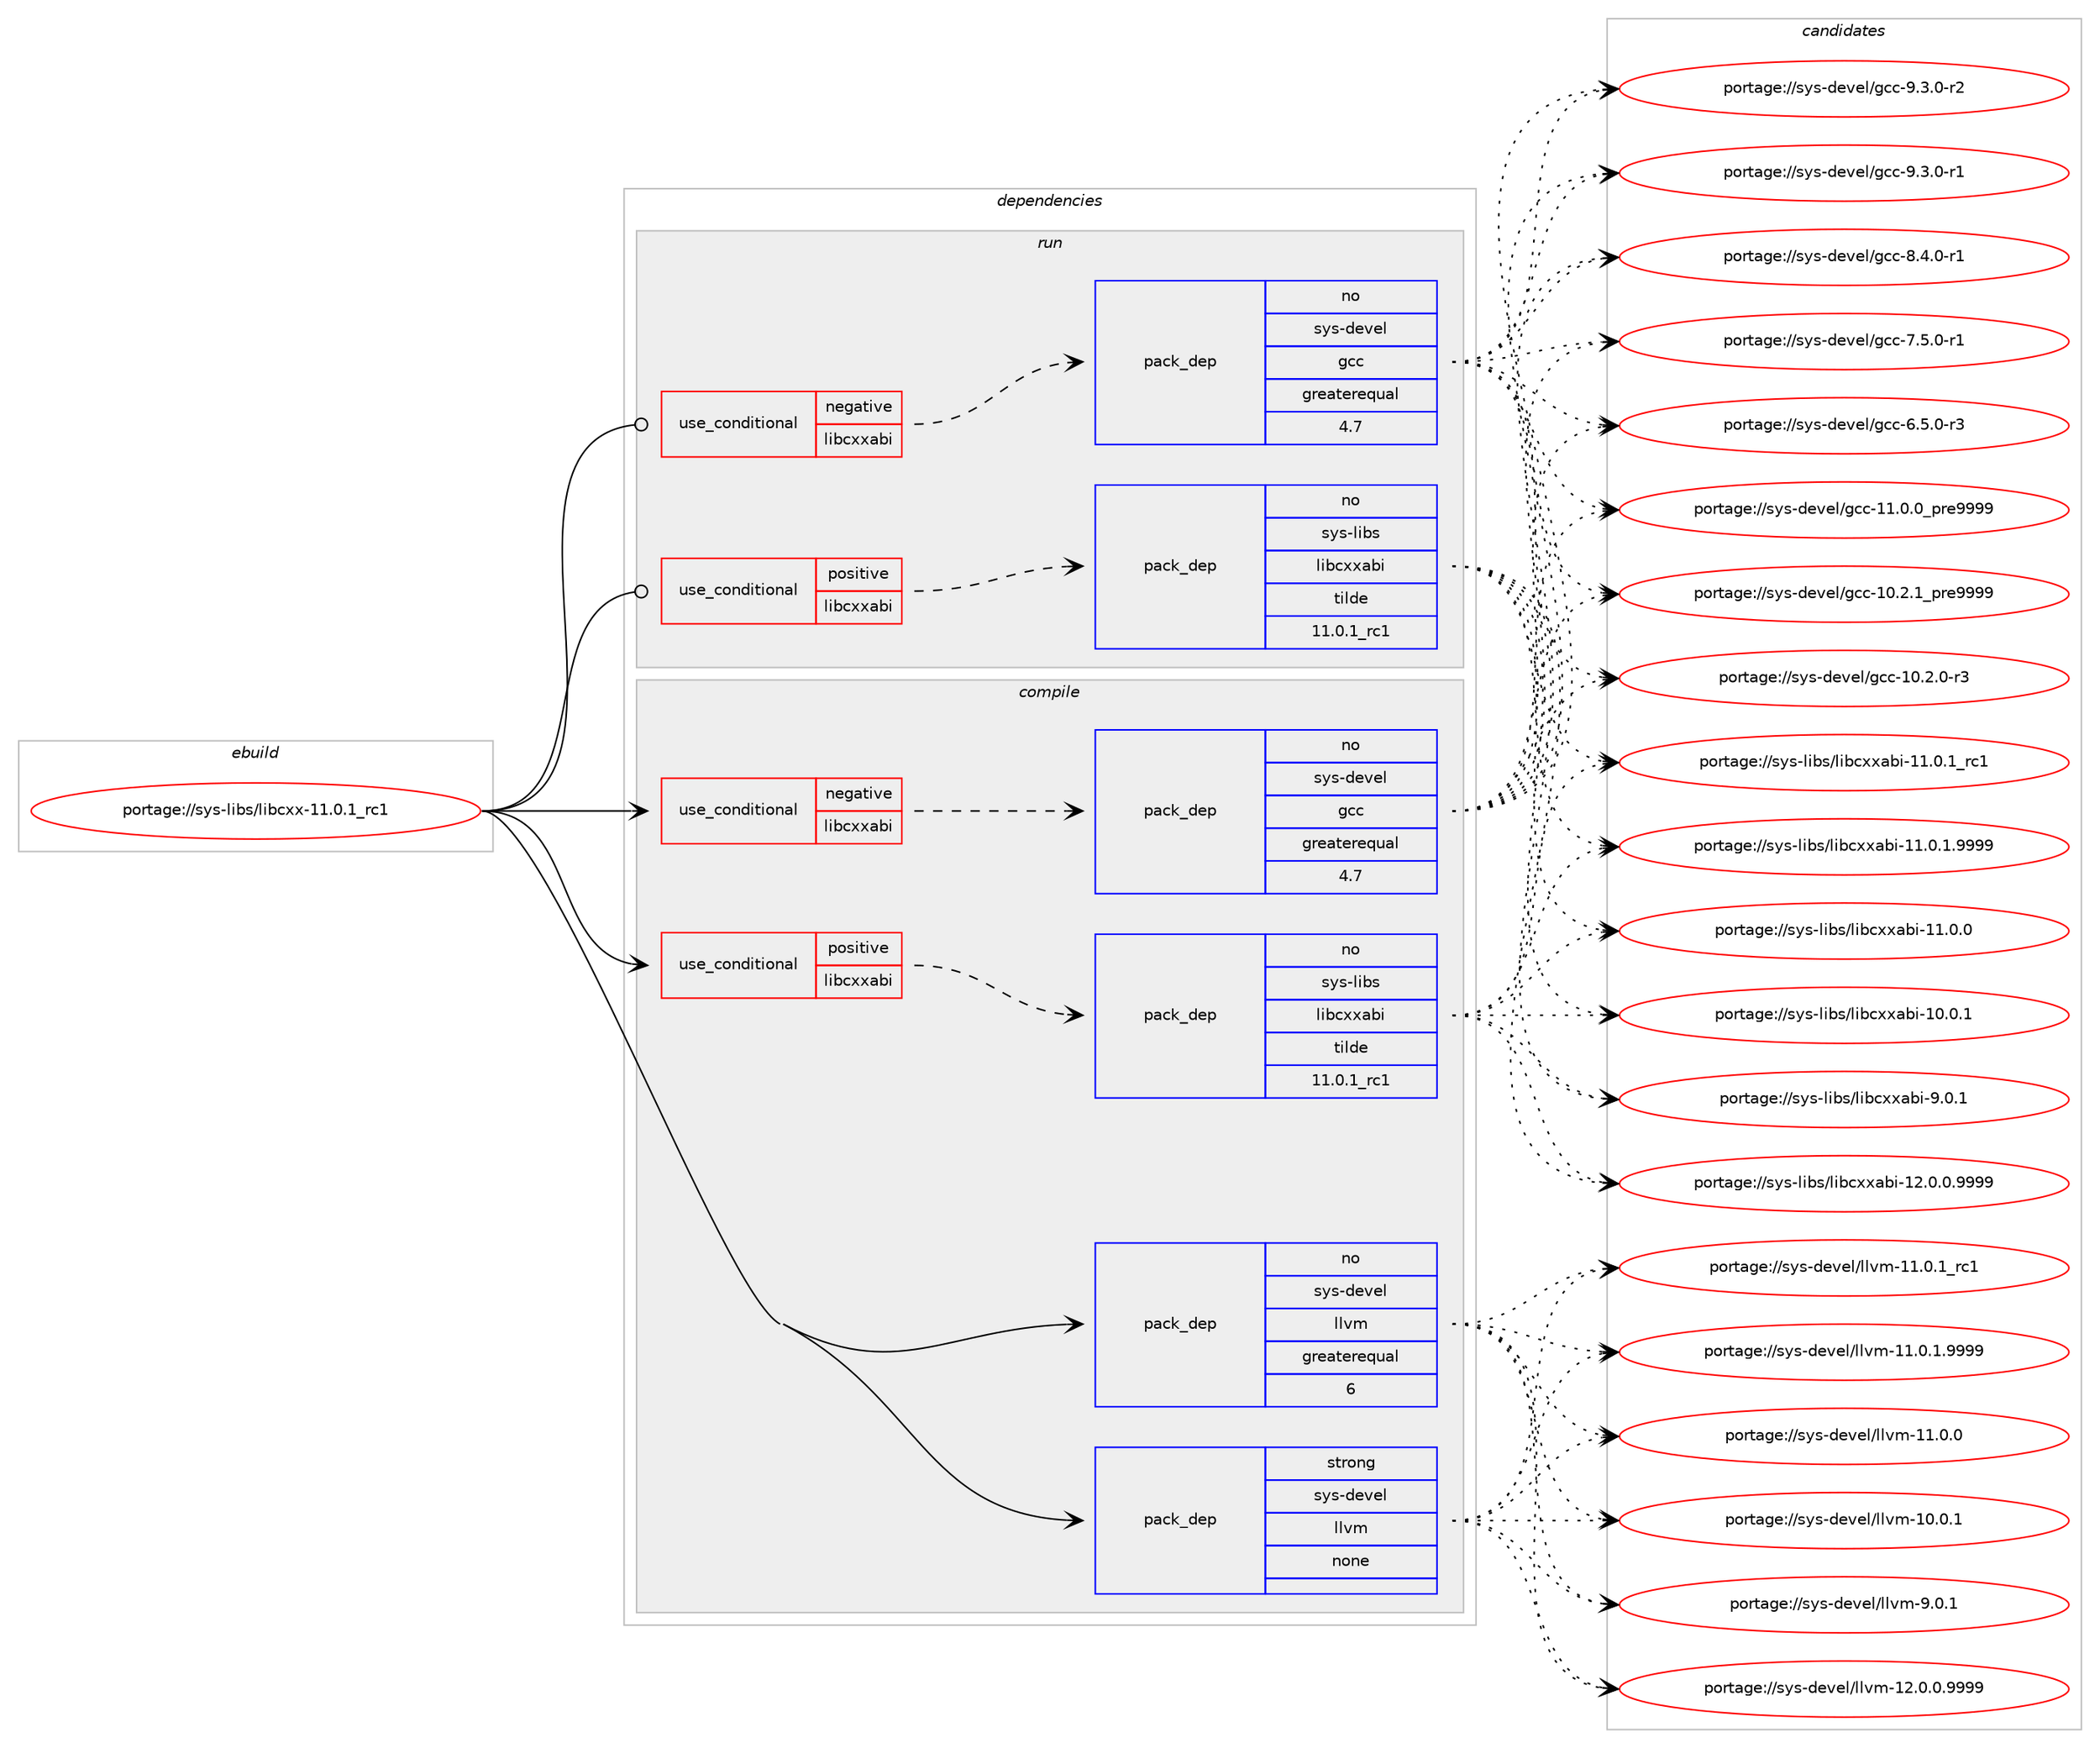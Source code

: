 digraph prolog {

# *************
# Graph options
# *************

newrank=true;
concentrate=true;
compound=true;
graph [rankdir=LR,fontname=Helvetica,fontsize=10,ranksep=1.5];#, ranksep=2.5, nodesep=0.2];
edge  [arrowhead=vee];
node  [fontname=Helvetica,fontsize=10];

# **********
# The ebuild
# **********

subgraph cluster_leftcol {
color=gray;
rank=same;
label=<<i>ebuild</i>>;
id [label="portage://sys-libs/libcxx-11.0.1_rc1", color=red, width=4, href="../sys-libs/libcxx-11.0.1_rc1.svg"];
}

# ****************
# The dependencies
# ****************

subgraph cluster_midcol {
color=gray;
label=<<i>dependencies</i>>;
subgraph cluster_compile {
fillcolor="#eeeeee";
style=filled;
label=<<i>compile</i>>;
subgraph cond105 {
dependency1349 [label=<<TABLE BORDER="0" CELLBORDER="1" CELLSPACING="0" CELLPADDING="4"><TR><TD ROWSPAN="3" CELLPADDING="10">use_conditional</TD></TR><TR><TD>negative</TD></TR><TR><TD>libcxxabi</TD></TR></TABLE>>, shape=none, color=red];
subgraph pack1212 {
dependency1350 [label=<<TABLE BORDER="0" CELLBORDER="1" CELLSPACING="0" CELLPADDING="4" WIDTH="220"><TR><TD ROWSPAN="6" CELLPADDING="30">pack_dep</TD></TR><TR><TD WIDTH="110">no</TD></TR><TR><TD>sys-devel</TD></TR><TR><TD>gcc</TD></TR><TR><TD>greaterequal</TD></TR><TR><TD>4.7</TD></TR></TABLE>>, shape=none, color=blue];
}
dependency1349:e -> dependency1350:w [weight=20,style="dashed",arrowhead="vee"];
}
id:e -> dependency1349:w [weight=20,style="solid",arrowhead="vee"];
subgraph cond106 {
dependency1351 [label=<<TABLE BORDER="0" CELLBORDER="1" CELLSPACING="0" CELLPADDING="4"><TR><TD ROWSPAN="3" CELLPADDING="10">use_conditional</TD></TR><TR><TD>positive</TD></TR><TR><TD>libcxxabi</TD></TR></TABLE>>, shape=none, color=red];
subgraph pack1213 {
dependency1352 [label=<<TABLE BORDER="0" CELLBORDER="1" CELLSPACING="0" CELLPADDING="4" WIDTH="220"><TR><TD ROWSPAN="6" CELLPADDING="30">pack_dep</TD></TR><TR><TD WIDTH="110">no</TD></TR><TR><TD>sys-libs</TD></TR><TR><TD>libcxxabi</TD></TR><TR><TD>tilde</TD></TR><TR><TD>11.0.1_rc1</TD></TR></TABLE>>, shape=none, color=blue];
}
dependency1351:e -> dependency1352:w [weight=20,style="dashed",arrowhead="vee"];
}
id:e -> dependency1351:w [weight=20,style="solid",arrowhead="vee"];
subgraph pack1214 {
dependency1353 [label=<<TABLE BORDER="0" CELLBORDER="1" CELLSPACING="0" CELLPADDING="4" WIDTH="220"><TR><TD ROWSPAN="6" CELLPADDING="30">pack_dep</TD></TR><TR><TD WIDTH="110">no</TD></TR><TR><TD>sys-devel</TD></TR><TR><TD>llvm</TD></TR><TR><TD>greaterequal</TD></TR><TR><TD>6</TD></TR></TABLE>>, shape=none, color=blue];
}
id:e -> dependency1353:w [weight=20,style="solid",arrowhead="vee"];
subgraph pack1215 {
dependency1354 [label=<<TABLE BORDER="0" CELLBORDER="1" CELLSPACING="0" CELLPADDING="4" WIDTH="220"><TR><TD ROWSPAN="6" CELLPADDING="30">pack_dep</TD></TR><TR><TD WIDTH="110">strong</TD></TR><TR><TD>sys-devel</TD></TR><TR><TD>llvm</TD></TR><TR><TD>none</TD></TR><TR><TD></TD></TR></TABLE>>, shape=none, color=blue];
}
id:e -> dependency1354:w [weight=20,style="solid",arrowhead="vee"];
}
subgraph cluster_compileandrun {
fillcolor="#eeeeee";
style=filled;
label=<<i>compile and run</i>>;
}
subgraph cluster_run {
fillcolor="#eeeeee";
style=filled;
label=<<i>run</i>>;
subgraph cond107 {
dependency1355 [label=<<TABLE BORDER="0" CELLBORDER="1" CELLSPACING="0" CELLPADDING="4"><TR><TD ROWSPAN="3" CELLPADDING="10">use_conditional</TD></TR><TR><TD>negative</TD></TR><TR><TD>libcxxabi</TD></TR></TABLE>>, shape=none, color=red];
subgraph pack1216 {
dependency1356 [label=<<TABLE BORDER="0" CELLBORDER="1" CELLSPACING="0" CELLPADDING="4" WIDTH="220"><TR><TD ROWSPAN="6" CELLPADDING="30">pack_dep</TD></TR><TR><TD WIDTH="110">no</TD></TR><TR><TD>sys-devel</TD></TR><TR><TD>gcc</TD></TR><TR><TD>greaterequal</TD></TR><TR><TD>4.7</TD></TR></TABLE>>, shape=none, color=blue];
}
dependency1355:e -> dependency1356:w [weight=20,style="dashed",arrowhead="vee"];
}
id:e -> dependency1355:w [weight=20,style="solid",arrowhead="odot"];
subgraph cond108 {
dependency1357 [label=<<TABLE BORDER="0" CELLBORDER="1" CELLSPACING="0" CELLPADDING="4"><TR><TD ROWSPAN="3" CELLPADDING="10">use_conditional</TD></TR><TR><TD>positive</TD></TR><TR><TD>libcxxabi</TD></TR></TABLE>>, shape=none, color=red];
subgraph pack1217 {
dependency1358 [label=<<TABLE BORDER="0" CELLBORDER="1" CELLSPACING="0" CELLPADDING="4" WIDTH="220"><TR><TD ROWSPAN="6" CELLPADDING="30">pack_dep</TD></TR><TR><TD WIDTH="110">no</TD></TR><TR><TD>sys-libs</TD></TR><TR><TD>libcxxabi</TD></TR><TR><TD>tilde</TD></TR><TR><TD>11.0.1_rc1</TD></TR></TABLE>>, shape=none, color=blue];
}
dependency1357:e -> dependency1358:w [weight=20,style="dashed",arrowhead="vee"];
}
id:e -> dependency1357:w [weight=20,style="solid",arrowhead="odot"];
}
}

# **************
# The candidates
# **************

subgraph cluster_choices {
rank=same;
color=gray;
label=<<i>candidates</i>>;

subgraph choice1212 {
color=black;
nodesep=1;
choice115121115451001011181011084710399994557465146484511450 [label="portage://sys-devel/gcc-9.3.0-r2", color=red, width=4,href="../sys-devel/gcc-9.3.0-r2.svg"];
choice115121115451001011181011084710399994557465146484511449 [label="portage://sys-devel/gcc-9.3.0-r1", color=red, width=4,href="../sys-devel/gcc-9.3.0-r1.svg"];
choice115121115451001011181011084710399994556465246484511449 [label="portage://sys-devel/gcc-8.4.0-r1", color=red, width=4,href="../sys-devel/gcc-8.4.0-r1.svg"];
choice115121115451001011181011084710399994555465346484511449 [label="portage://sys-devel/gcc-7.5.0-r1", color=red, width=4,href="../sys-devel/gcc-7.5.0-r1.svg"];
choice115121115451001011181011084710399994554465346484511451 [label="portage://sys-devel/gcc-6.5.0-r3", color=red, width=4,href="../sys-devel/gcc-6.5.0-r3.svg"];
choice11512111545100101118101108471039999454949464846489511211410157575757 [label="portage://sys-devel/gcc-11.0.0_pre9999", color=red, width=4,href="../sys-devel/gcc-11.0.0_pre9999.svg"];
choice11512111545100101118101108471039999454948465046499511211410157575757 [label="portage://sys-devel/gcc-10.2.1_pre9999", color=red, width=4,href="../sys-devel/gcc-10.2.1_pre9999.svg"];
choice11512111545100101118101108471039999454948465046484511451 [label="portage://sys-devel/gcc-10.2.0-r3", color=red, width=4,href="../sys-devel/gcc-10.2.0-r3.svg"];
dependency1350:e -> choice115121115451001011181011084710399994557465146484511450:w [style=dotted,weight="100"];
dependency1350:e -> choice115121115451001011181011084710399994557465146484511449:w [style=dotted,weight="100"];
dependency1350:e -> choice115121115451001011181011084710399994556465246484511449:w [style=dotted,weight="100"];
dependency1350:e -> choice115121115451001011181011084710399994555465346484511449:w [style=dotted,weight="100"];
dependency1350:e -> choice115121115451001011181011084710399994554465346484511451:w [style=dotted,weight="100"];
dependency1350:e -> choice11512111545100101118101108471039999454949464846489511211410157575757:w [style=dotted,weight="100"];
dependency1350:e -> choice11512111545100101118101108471039999454948465046499511211410157575757:w [style=dotted,weight="100"];
dependency1350:e -> choice11512111545100101118101108471039999454948465046484511451:w [style=dotted,weight="100"];
}
subgraph choice1213 {
color=black;
nodesep=1;
choice11512111545108105981154710810598991201209798105455746484649 [label="portage://sys-libs/libcxxabi-9.0.1", color=red, width=4,href="../sys-libs/libcxxabi-9.0.1.svg"];
choice11512111545108105981154710810598991201209798105454950464846484657575757 [label="portage://sys-libs/libcxxabi-12.0.0.9999", color=red, width=4,href="../sys-libs/libcxxabi-12.0.0.9999.svg"];
choice1151211154510810598115471081059899120120979810545494946484649951149949 [label="portage://sys-libs/libcxxabi-11.0.1_rc1", color=red, width=4,href="../sys-libs/libcxxabi-11.0.1_rc1.svg"];
choice11512111545108105981154710810598991201209798105454949464846494657575757 [label="portage://sys-libs/libcxxabi-11.0.1.9999", color=red, width=4,href="../sys-libs/libcxxabi-11.0.1.9999.svg"];
choice1151211154510810598115471081059899120120979810545494946484648 [label="portage://sys-libs/libcxxabi-11.0.0", color=red, width=4,href="../sys-libs/libcxxabi-11.0.0.svg"];
choice1151211154510810598115471081059899120120979810545494846484649 [label="portage://sys-libs/libcxxabi-10.0.1", color=red, width=4,href="../sys-libs/libcxxabi-10.0.1.svg"];
dependency1352:e -> choice11512111545108105981154710810598991201209798105455746484649:w [style=dotted,weight="100"];
dependency1352:e -> choice11512111545108105981154710810598991201209798105454950464846484657575757:w [style=dotted,weight="100"];
dependency1352:e -> choice1151211154510810598115471081059899120120979810545494946484649951149949:w [style=dotted,weight="100"];
dependency1352:e -> choice11512111545108105981154710810598991201209798105454949464846494657575757:w [style=dotted,weight="100"];
dependency1352:e -> choice1151211154510810598115471081059899120120979810545494946484648:w [style=dotted,weight="100"];
dependency1352:e -> choice1151211154510810598115471081059899120120979810545494846484649:w [style=dotted,weight="100"];
}
subgraph choice1214 {
color=black;
nodesep=1;
choice1151211154510010111810110847108108118109455746484649 [label="portage://sys-devel/llvm-9.0.1", color=red, width=4,href="../sys-devel/llvm-9.0.1.svg"];
choice1151211154510010111810110847108108118109454950464846484657575757 [label="portage://sys-devel/llvm-12.0.0.9999", color=red, width=4,href="../sys-devel/llvm-12.0.0.9999.svg"];
choice115121115451001011181011084710810811810945494946484649951149949 [label="portage://sys-devel/llvm-11.0.1_rc1", color=red, width=4,href="../sys-devel/llvm-11.0.1_rc1.svg"];
choice1151211154510010111810110847108108118109454949464846494657575757 [label="portage://sys-devel/llvm-11.0.1.9999", color=red, width=4,href="../sys-devel/llvm-11.0.1.9999.svg"];
choice115121115451001011181011084710810811810945494946484648 [label="portage://sys-devel/llvm-11.0.0", color=red, width=4,href="../sys-devel/llvm-11.0.0.svg"];
choice115121115451001011181011084710810811810945494846484649 [label="portage://sys-devel/llvm-10.0.1", color=red, width=4,href="../sys-devel/llvm-10.0.1.svg"];
dependency1353:e -> choice1151211154510010111810110847108108118109455746484649:w [style=dotted,weight="100"];
dependency1353:e -> choice1151211154510010111810110847108108118109454950464846484657575757:w [style=dotted,weight="100"];
dependency1353:e -> choice115121115451001011181011084710810811810945494946484649951149949:w [style=dotted,weight="100"];
dependency1353:e -> choice1151211154510010111810110847108108118109454949464846494657575757:w [style=dotted,weight="100"];
dependency1353:e -> choice115121115451001011181011084710810811810945494946484648:w [style=dotted,weight="100"];
dependency1353:e -> choice115121115451001011181011084710810811810945494846484649:w [style=dotted,weight="100"];
}
subgraph choice1215 {
color=black;
nodesep=1;
choice1151211154510010111810110847108108118109455746484649 [label="portage://sys-devel/llvm-9.0.1", color=red, width=4,href="../sys-devel/llvm-9.0.1.svg"];
choice1151211154510010111810110847108108118109454950464846484657575757 [label="portage://sys-devel/llvm-12.0.0.9999", color=red, width=4,href="../sys-devel/llvm-12.0.0.9999.svg"];
choice115121115451001011181011084710810811810945494946484649951149949 [label="portage://sys-devel/llvm-11.0.1_rc1", color=red, width=4,href="../sys-devel/llvm-11.0.1_rc1.svg"];
choice1151211154510010111810110847108108118109454949464846494657575757 [label="portage://sys-devel/llvm-11.0.1.9999", color=red, width=4,href="../sys-devel/llvm-11.0.1.9999.svg"];
choice115121115451001011181011084710810811810945494946484648 [label="portage://sys-devel/llvm-11.0.0", color=red, width=4,href="../sys-devel/llvm-11.0.0.svg"];
choice115121115451001011181011084710810811810945494846484649 [label="portage://sys-devel/llvm-10.0.1", color=red, width=4,href="../sys-devel/llvm-10.0.1.svg"];
dependency1354:e -> choice1151211154510010111810110847108108118109455746484649:w [style=dotted,weight="100"];
dependency1354:e -> choice1151211154510010111810110847108108118109454950464846484657575757:w [style=dotted,weight="100"];
dependency1354:e -> choice115121115451001011181011084710810811810945494946484649951149949:w [style=dotted,weight="100"];
dependency1354:e -> choice1151211154510010111810110847108108118109454949464846494657575757:w [style=dotted,weight="100"];
dependency1354:e -> choice115121115451001011181011084710810811810945494946484648:w [style=dotted,weight="100"];
dependency1354:e -> choice115121115451001011181011084710810811810945494846484649:w [style=dotted,weight="100"];
}
subgraph choice1216 {
color=black;
nodesep=1;
choice115121115451001011181011084710399994557465146484511450 [label="portage://sys-devel/gcc-9.3.0-r2", color=red, width=4,href="../sys-devel/gcc-9.3.0-r2.svg"];
choice115121115451001011181011084710399994557465146484511449 [label="portage://sys-devel/gcc-9.3.0-r1", color=red, width=4,href="../sys-devel/gcc-9.3.0-r1.svg"];
choice115121115451001011181011084710399994556465246484511449 [label="portage://sys-devel/gcc-8.4.0-r1", color=red, width=4,href="../sys-devel/gcc-8.4.0-r1.svg"];
choice115121115451001011181011084710399994555465346484511449 [label="portage://sys-devel/gcc-7.5.0-r1", color=red, width=4,href="../sys-devel/gcc-7.5.0-r1.svg"];
choice115121115451001011181011084710399994554465346484511451 [label="portage://sys-devel/gcc-6.5.0-r3", color=red, width=4,href="../sys-devel/gcc-6.5.0-r3.svg"];
choice11512111545100101118101108471039999454949464846489511211410157575757 [label="portage://sys-devel/gcc-11.0.0_pre9999", color=red, width=4,href="../sys-devel/gcc-11.0.0_pre9999.svg"];
choice11512111545100101118101108471039999454948465046499511211410157575757 [label="portage://sys-devel/gcc-10.2.1_pre9999", color=red, width=4,href="../sys-devel/gcc-10.2.1_pre9999.svg"];
choice11512111545100101118101108471039999454948465046484511451 [label="portage://sys-devel/gcc-10.2.0-r3", color=red, width=4,href="../sys-devel/gcc-10.2.0-r3.svg"];
dependency1356:e -> choice115121115451001011181011084710399994557465146484511450:w [style=dotted,weight="100"];
dependency1356:e -> choice115121115451001011181011084710399994557465146484511449:w [style=dotted,weight="100"];
dependency1356:e -> choice115121115451001011181011084710399994556465246484511449:w [style=dotted,weight="100"];
dependency1356:e -> choice115121115451001011181011084710399994555465346484511449:w [style=dotted,weight="100"];
dependency1356:e -> choice115121115451001011181011084710399994554465346484511451:w [style=dotted,weight="100"];
dependency1356:e -> choice11512111545100101118101108471039999454949464846489511211410157575757:w [style=dotted,weight="100"];
dependency1356:e -> choice11512111545100101118101108471039999454948465046499511211410157575757:w [style=dotted,weight="100"];
dependency1356:e -> choice11512111545100101118101108471039999454948465046484511451:w [style=dotted,weight="100"];
}
subgraph choice1217 {
color=black;
nodesep=1;
choice11512111545108105981154710810598991201209798105455746484649 [label="portage://sys-libs/libcxxabi-9.0.1", color=red, width=4,href="../sys-libs/libcxxabi-9.0.1.svg"];
choice11512111545108105981154710810598991201209798105454950464846484657575757 [label="portage://sys-libs/libcxxabi-12.0.0.9999", color=red, width=4,href="../sys-libs/libcxxabi-12.0.0.9999.svg"];
choice1151211154510810598115471081059899120120979810545494946484649951149949 [label="portage://sys-libs/libcxxabi-11.0.1_rc1", color=red, width=4,href="../sys-libs/libcxxabi-11.0.1_rc1.svg"];
choice11512111545108105981154710810598991201209798105454949464846494657575757 [label="portage://sys-libs/libcxxabi-11.0.1.9999", color=red, width=4,href="../sys-libs/libcxxabi-11.0.1.9999.svg"];
choice1151211154510810598115471081059899120120979810545494946484648 [label="portage://sys-libs/libcxxabi-11.0.0", color=red, width=4,href="../sys-libs/libcxxabi-11.0.0.svg"];
choice1151211154510810598115471081059899120120979810545494846484649 [label="portage://sys-libs/libcxxabi-10.0.1", color=red, width=4,href="../sys-libs/libcxxabi-10.0.1.svg"];
dependency1358:e -> choice11512111545108105981154710810598991201209798105455746484649:w [style=dotted,weight="100"];
dependency1358:e -> choice11512111545108105981154710810598991201209798105454950464846484657575757:w [style=dotted,weight="100"];
dependency1358:e -> choice1151211154510810598115471081059899120120979810545494946484649951149949:w [style=dotted,weight="100"];
dependency1358:e -> choice11512111545108105981154710810598991201209798105454949464846494657575757:w [style=dotted,weight="100"];
dependency1358:e -> choice1151211154510810598115471081059899120120979810545494946484648:w [style=dotted,weight="100"];
dependency1358:e -> choice1151211154510810598115471081059899120120979810545494846484649:w [style=dotted,weight="100"];
}
}

}

